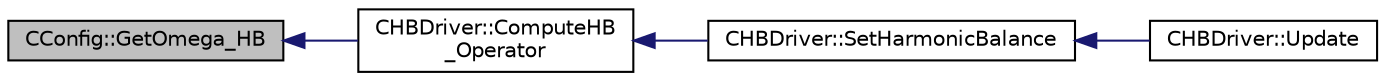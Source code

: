 digraph "CConfig::GetOmega_HB"
{
  edge [fontname="Helvetica",fontsize="10",labelfontname="Helvetica",labelfontsize="10"];
  node [fontname="Helvetica",fontsize="10",shape=record];
  rankdir="LR";
  Node9919 [label="CConfig::GetOmega_HB",height=0.2,width=0.4,color="black", fillcolor="grey75", style="filled", fontcolor="black"];
  Node9919 -> Node9920 [dir="back",color="midnightblue",fontsize="10",style="solid",fontname="Helvetica"];
  Node9920 [label="CHBDriver::ComputeHB\l_Operator",height=0.2,width=0.4,color="black", fillcolor="white", style="filled",URL="$class_c_h_b_driver.html#a6ace5ba1a69b34b2b292034268f280a2",tooltip="Computation of the Harmonic Balance operator matrix for harmonic balance. "];
  Node9920 -> Node9921 [dir="back",color="midnightblue",fontsize="10",style="solid",fontname="Helvetica"];
  Node9921 [label="CHBDriver::SetHarmonicBalance",height=0.2,width=0.4,color="black", fillcolor="white", style="filled",URL="$class_c_h_b_driver.html#a1c864c75002bc45dc6fdb4593e6b5fe3",tooltip="Computation and storage of the Harmonic Balance method source terms. "];
  Node9921 -> Node9922 [dir="back",color="midnightblue",fontsize="10",style="solid",fontname="Helvetica"];
  Node9922 [label="CHBDriver::Update",height=0.2,width=0.4,color="black", fillcolor="white", style="filled",URL="$class_c_h_b_driver.html#ad34ec58b57d70fdf128bb6685f732505",tooltip="Update the solution for the Harmonic Balance. "];
}
